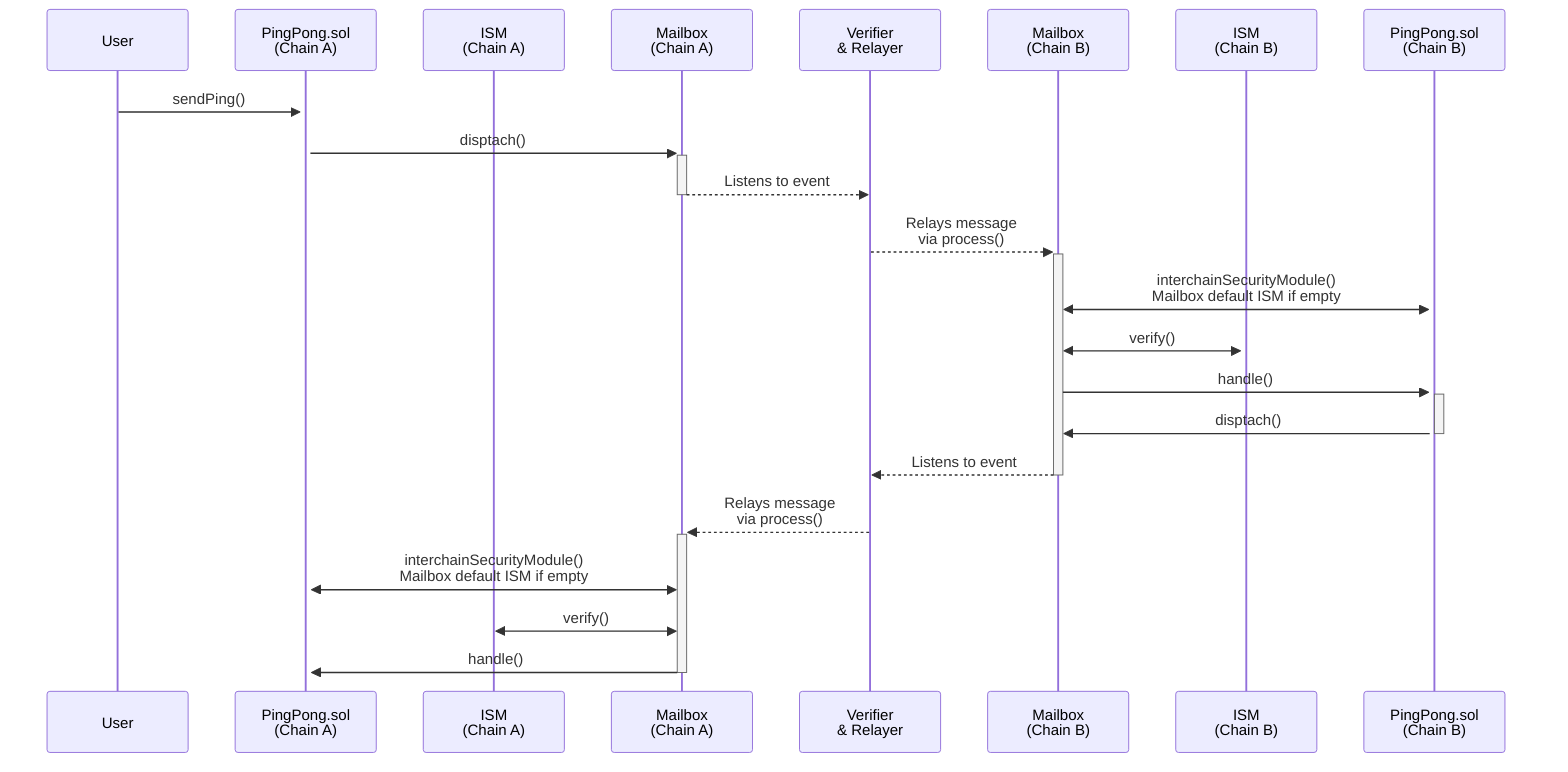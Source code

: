 sequenceDiagram
    participant User
    participant P-A as PingPong.sol<br/>(Chain A)
    participant I-A as ISM<br/>(Chain A)
    participant M-A as Mailbox<br/>(Chain A)
    participant Relayer as Verifier<br/>& Relayer
    participant M-B as Mailbox<br/>(Chain B)
    participant I-B as ISM<br/>(Chain B)
    participant P-B as PingPong.sol<br/>(Chain B)
    User->>+P-A: sendPing()
    P-A->>+M-A: disptach()
    M-A-->>-Relayer: Listens to event
    Relayer-->>+M-B: Relays message<br/>via process()
    M-B<<->>+P-B: interchainSecurityModule()<br>Mailbox default ISM if empty
    M-B<<->>+I-B: verify()
    M-B->>+P-B: handle()
    P-B->>-M-B: disptach()
    M-B-->>-Relayer: Listens to event
    Relayer-->>+M-A: Relays message<br/>via process()
    M-A<<->>P-A: interchainSecurityModule()<br>Mailbox default ISM if empty
    M-A<<->>I-A: verify()
    M-A->>-P-A: handle()